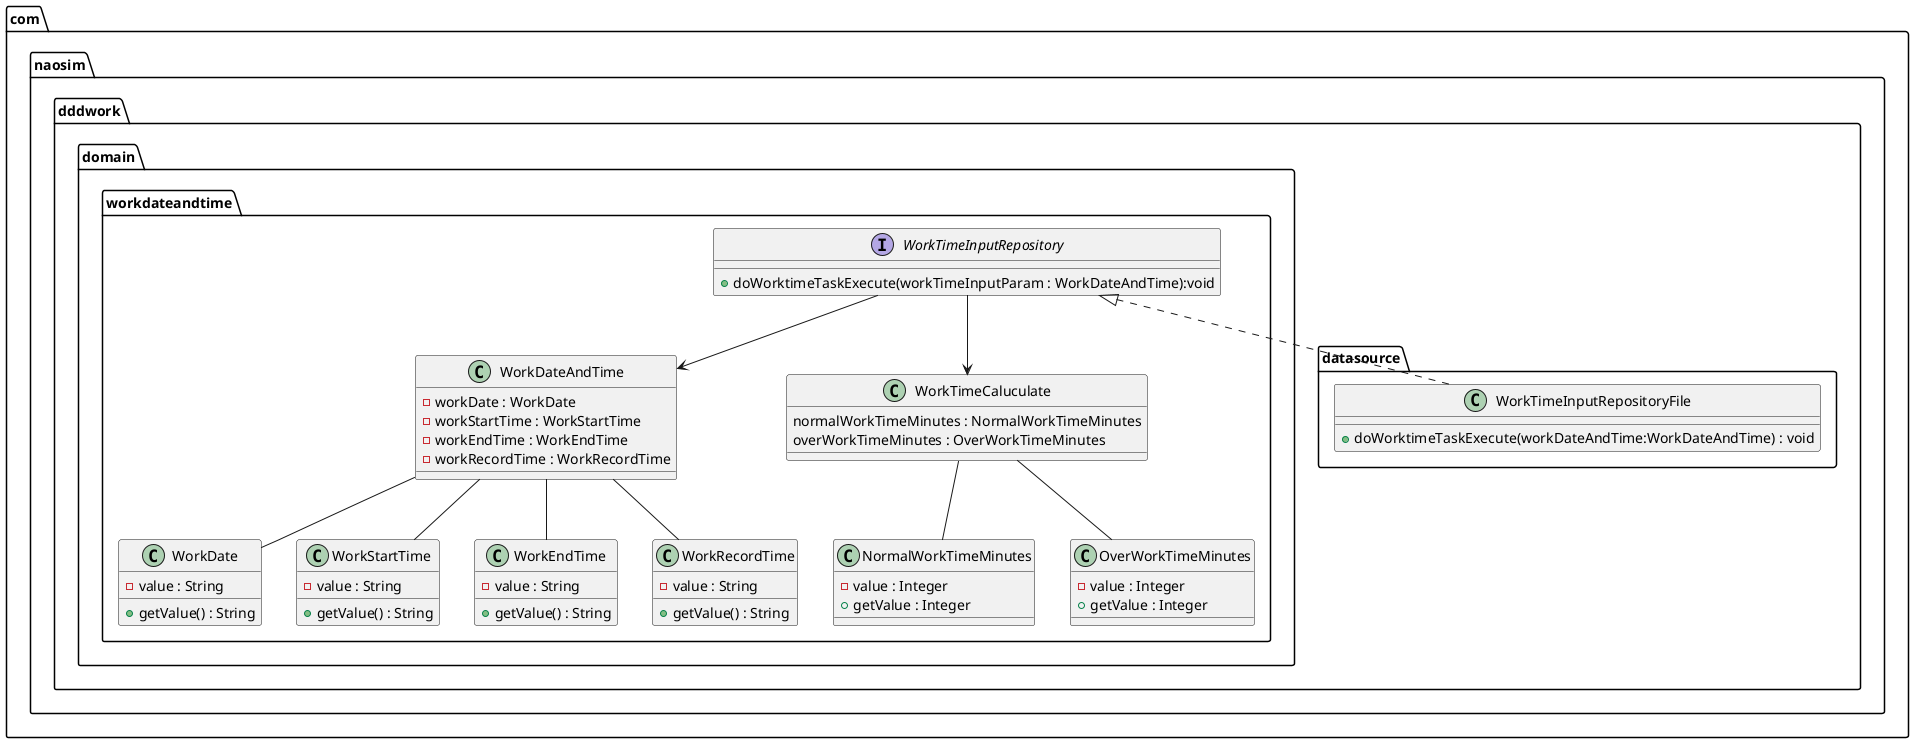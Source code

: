 @startuml

package com.naosim.dddwork.domain.workdateandtime {

    class WorkDateAndTime {
        - workDate : WorkDate
        - workStartTime : WorkStartTime
        - workEndTime : WorkEndTime
        - workRecordTime : WorkRecordTime
    }

    class WorkDate {
        - value : String
        + getValue() : String
    }

    class WorkStartTime {
        - value : String
        + getValue() : String
    }

    class WorkEndTime {
        - value : String
        + getValue() : String
    }

    class WorkRecordTime {
        - value : String
        + getValue() : String
    }

    class WorkTimeCaluculate {
         normalWorkTimeMinutes : NormalWorkTimeMinutes
         overWorkTimeMinutes : OverWorkTimeMinutes
    }

    class NormalWorkTimeMinutes {
        - value : Integer
        + getValue : Integer
    }

    class OverWorkTimeMinutes {
        - value : Integer
        + getValue : Integer
    }

    interface WorkTimeInputRepository {
        + doWorktimeTaskExecute(workTimeInputParam : WorkDateAndTime):void
    }
}

package com.naosim.dddwork.datasource {
class WorkTimeInputRepositoryFile {
    + doWorktimeTaskExecute(workDateAndTime:WorkDateAndTime) : void
}

WorkDateAndTime -- WorkDate
WorkDateAndTime -- WorkStartTime
WorkDateAndTime -- WorkEndTime
WorkDateAndTime -- WorkRecordTime

WorkTimeCaluculate -- NormalWorkTimeMinutes
WorkTimeCaluculate -- OverWorkTimeMinutes

WorkTimeInputRepository --> WorkDateAndTime
WorkTimeInputRepository --> WorkTimeCaluculate

WorkTimeInputRepository <|.. WorkTimeInputRepositoryFile


@enduml